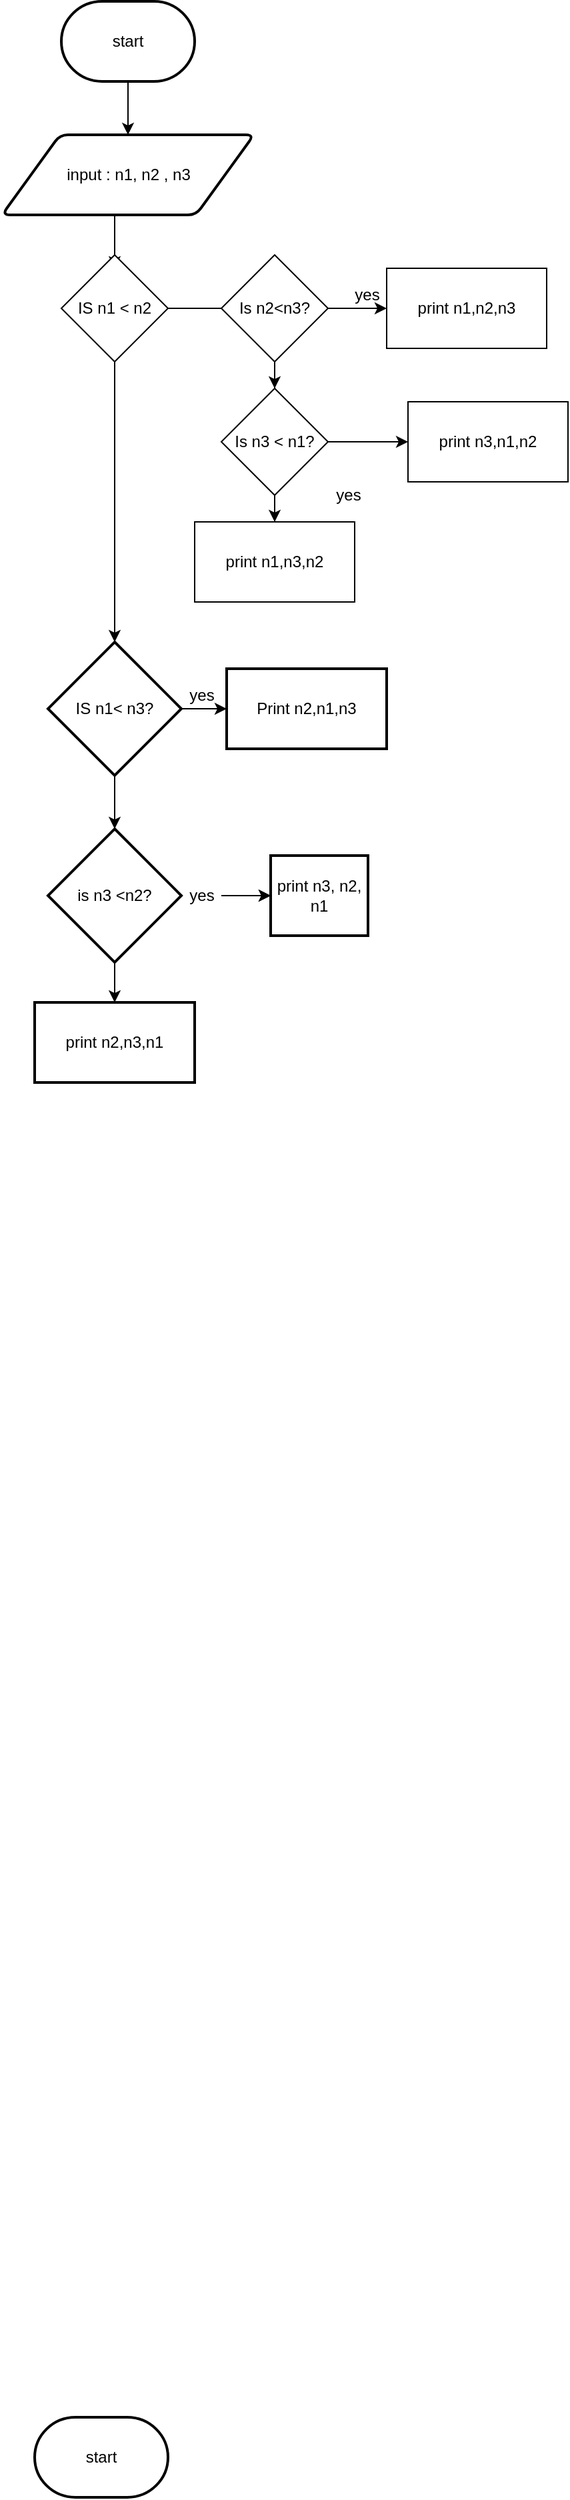 <mxfile version="16.6.1" type="github">
  <diagram id="C5RBs43oDa-KdzZeNtuy" name="Page-1">
    <mxGraphModel dx="1199" dy="1835" grid="1" gridSize="10" guides="1" tooltips="1" connect="1" arrows="1" fold="1" page="1" pageScale="1" pageWidth="827" pageHeight="1169" math="0" shadow="0">
      <root>
        <mxCell id="WIyWlLk6GJQsqaUBKTNV-0" />
        <mxCell id="WIyWlLk6GJQsqaUBKTNV-1" parent="WIyWlLk6GJQsqaUBKTNV-0" />
        <mxCell id="Huc7dHjKUmyZpLPleGzr-2" style="edgeStyle=orthogonalEdgeStyle;rounded=0;orthogonalLoop=1;jettySize=auto;html=1;exitX=0.5;exitY=1;exitDx=0;exitDy=0;exitPerimeter=0;" edge="1" parent="WIyWlLk6GJQsqaUBKTNV-1" source="Huc7dHjKUmyZpLPleGzr-0">
          <mxGeometry relative="1" as="geometry">
            <mxPoint x="220" y="100" as="targetPoint" />
          </mxGeometry>
        </mxCell>
        <mxCell id="Huc7dHjKUmyZpLPleGzr-0" value="start" style="strokeWidth=2;html=1;shape=mxgraph.flowchart.terminator;whiteSpace=wrap;" vertex="1" parent="WIyWlLk6GJQsqaUBKTNV-1">
          <mxGeometry x="170" width="100" height="60" as="geometry" />
        </mxCell>
        <mxCell id="Huc7dHjKUmyZpLPleGzr-4" value="input : n1, n2 , n3" style="shape=parallelogram;html=1;strokeWidth=2;perimeter=parallelogramPerimeter;whiteSpace=wrap;rounded=1;arcSize=12;size=0.23;" vertex="1" parent="WIyWlLk6GJQsqaUBKTNV-1">
          <mxGeometry x="125.5" y="100" width="189" height="60" as="geometry" />
        </mxCell>
        <mxCell id="Huc7dHjKUmyZpLPleGzr-6" value="" style="endArrow=classic;html=1;rounded=0;" edge="1" parent="WIyWlLk6GJQsqaUBKTNV-1">
          <mxGeometry width="50" height="50" relative="1" as="geometry">
            <mxPoint x="210" y="160" as="sourcePoint" />
            <mxPoint x="210" y="200" as="targetPoint" />
            <Array as="points" />
          </mxGeometry>
        </mxCell>
        <mxCell id="Huc7dHjKUmyZpLPleGzr-7" value="" style="endArrow=classic;html=1;rounded=0;exitX=0.5;exitY=1;exitDx=0;exitDy=0;entryX=0.5;entryY=0;entryDx=0;entryDy=0;entryPerimeter=0;" edge="1" parent="WIyWlLk6GJQsqaUBKTNV-1" target="Huc7dHjKUmyZpLPleGzr-41">
          <mxGeometry width="50" height="50" relative="1" as="geometry">
            <mxPoint x="210" y="260" as="sourcePoint" />
            <mxPoint x="210" y="620" as="targetPoint" />
          </mxGeometry>
        </mxCell>
        <mxCell id="Huc7dHjKUmyZpLPleGzr-27" value="" style="edgeStyle=orthogonalEdgeStyle;rounded=0;orthogonalLoop=1;jettySize=auto;html=1;" edge="1" parent="WIyWlLk6GJQsqaUBKTNV-1" source="Huc7dHjKUmyZpLPleGzr-25">
          <mxGeometry relative="1" as="geometry">
            <mxPoint x="310" y="230" as="targetPoint" />
          </mxGeometry>
        </mxCell>
        <mxCell id="Huc7dHjKUmyZpLPleGzr-25" value="IS n1 &amp;lt; n2" style="rhombus;whiteSpace=wrap;html=1;" vertex="1" parent="WIyWlLk6GJQsqaUBKTNV-1">
          <mxGeometry x="170" y="190" width="80" height="80" as="geometry" />
        </mxCell>
        <mxCell id="Huc7dHjKUmyZpLPleGzr-30" value="" style="edgeStyle=orthogonalEdgeStyle;rounded=0;orthogonalLoop=1;jettySize=auto;html=1;" edge="1" parent="WIyWlLk6GJQsqaUBKTNV-1" source="Huc7dHjKUmyZpLPleGzr-28" target="Huc7dHjKUmyZpLPleGzr-29">
          <mxGeometry relative="1" as="geometry" />
        </mxCell>
        <mxCell id="Huc7dHjKUmyZpLPleGzr-35" value="" style="edgeStyle=orthogonalEdgeStyle;rounded=0;orthogonalLoop=1;jettySize=auto;html=1;" edge="1" parent="WIyWlLk6GJQsqaUBKTNV-1" source="Huc7dHjKUmyZpLPleGzr-28" target="Huc7dHjKUmyZpLPleGzr-34">
          <mxGeometry relative="1" as="geometry" />
        </mxCell>
        <mxCell id="Huc7dHjKUmyZpLPleGzr-28" value="Is n2&amp;lt;n3?" style="rhombus;whiteSpace=wrap;html=1;" vertex="1" parent="WIyWlLk6GJQsqaUBKTNV-1">
          <mxGeometry x="290" y="190" width="80" height="80" as="geometry" />
        </mxCell>
        <mxCell id="Huc7dHjKUmyZpLPleGzr-29" value="print n1,n2,n3" style="whiteSpace=wrap;html=1;" vertex="1" parent="WIyWlLk6GJQsqaUBKTNV-1">
          <mxGeometry x="414" y="200" width="120" height="60" as="geometry" />
        </mxCell>
        <mxCell id="Huc7dHjKUmyZpLPleGzr-32" value="yes" style="text;html=1;align=center;verticalAlign=middle;resizable=0;points=[];autosize=1;strokeColor=none;fillColor=none;" vertex="1" parent="WIyWlLk6GJQsqaUBKTNV-1">
          <mxGeometry x="383.5" y="210" width="30" height="20" as="geometry" />
        </mxCell>
        <mxCell id="Huc7dHjKUmyZpLPleGzr-37" value="" style="edgeStyle=orthogonalEdgeStyle;rounded=0;orthogonalLoop=1;jettySize=auto;html=1;" edge="1" parent="WIyWlLk6GJQsqaUBKTNV-1" source="Huc7dHjKUmyZpLPleGzr-34" target="Huc7dHjKUmyZpLPleGzr-36">
          <mxGeometry relative="1" as="geometry" />
        </mxCell>
        <mxCell id="Huc7dHjKUmyZpLPleGzr-39" value="" style="edgeStyle=orthogonalEdgeStyle;rounded=0;orthogonalLoop=1;jettySize=auto;html=1;" edge="1" parent="WIyWlLk6GJQsqaUBKTNV-1" source="Huc7dHjKUmyZpLPleGzr-34" target="Huc7dHjKUmyZpLPleGzr-38">
          <mxGeometry relative="1" as="geometry" />
        </mxCell>
        <mxCell id="Huc7dHjKUmyZpLPleGzr-34" value="Is n3 &amp;lt; n1?" style="rhombus;whiteSpace=wrap;html=1;" vertex="1" parent="WIyWlLk6GJQsqaUBKTNV-1">
          <mxGeometry x="290" y="290" width="80" height="80" as="geometry" />
        </mxCell>
        <mxCell id="Huc7dHjKUmyZpLPleGzr-36" value="print n3,n1,n2" style="whiteSpace=wrap;html=1;" vertex="1" parent="WIyWlLk6GJQsqaUBKTNV-1">
          <mxGeometry x="430" y="300" width="120" height="60" as="geometry" />
        </mxCell>
        <mxCell id="Huc7dHjKUmyZpLPleGzr-38" value="print n1,n3,n2" style="whiteSpace=wrap;html=1;" vertex="1" parent="WIyWlLk6GJQsqaUBKTNV-1">
          <mxGeometry x="270" y="390" width="120" height="60" as="geometry" />
        </mxCell>
        <mxCell id="Huc7dHjKUmyZpLPleGzr-40" value="yes" style="text;html=1;align=center;verticalAlign=middle;resizable=0;points=[];autosize=1;strokeColor=none;fillColor=none;" vertex="1" parent="WIyWlLk6GJQsqaUBKTNV-1">
          <mxGeometry x="370" y="360" width="30" height="20" as="geometry" />
        </mxCell>
        <mxCell id="Huc7dHjKUmyZpLPleGzr-43" value="" style="edgeStyle=orthogonalEdgeStyle;rounded=0;orthogonalLoop=1;jettySize=auto;html=1;" edge="1" parent="WIyWlLk6GJQsqaUBKTNV-1" source="Huc7dHjKUmyZpLPleGzr-41" target="Huc7dHjKUmyZpLPleGzr-42">
          <mxGeometry relative="1" as="geometry" />
        </mxCell>
        <mxCell id="Huc7dHjKUmyZpLPleGzr-45" value="" style="edgeStyle=orthogonalEdgeStyle;rounded=0;orthogonalLoop=1;jettySize=auto;html=1;" edge="1" parent="WIyWlLk6GJQsqaUBKTNV-1" source="Huc7dHjKUmyZpLPleGzr-41" target="Huc7dHjKUmyZpLPleGzr-44">
          <mxGeometry relative="1" as="geometry" />
        </mxCell>
        <mxCell id="Huc7dHjKUmyZpLPleGzr-41" value="IS n1&amp;lt; n3?" style="strokeWidth=2;html=1;shape=mxgraph.flowchart.decision;whiteSpace=wrap;" vertex="1" parent="WIyWlLk6GJQsqaUBKTNV-1">
          <mxGeometry x="160" y="480.0" width="100" height="100" as="geometry" />
        </mxCell>
        <mxCell id="Huc7dHjKUmyZpLPleGzr-42" value="Print n2,n1,n3" style="whiteSpace=wrap;html=1;strokeWidth=2;" vertex="1" parent="WIyWlLk6GJQsqaUBKTNV-1">
          <mxGeometry x="294" y="500.0" width="120" height="60" as="geometry" />
        </mxCell>
        <mxCell id="Huc7dHjKUmyZpLPleGzr-47" value="" style="edgeStyle=orthogonalEdgeStyle;rounded=0;orthogonalLoop=1;jettySize=auto;html=1;startArrow=none;" edge="1" parent="WIyWlLk6GJQsqaUBKTNV-1" source="Huc7dHjKUmyZpLPleGzr-51" target="Huc7dHjKUmyZpLPleGzr-46">
          <mxGeometry relative="1" as="geometry" />
        </mxCell>
        <mxCell id="Huc7dHjKUmyZpLPleGzr-49" value="" style="edgeStyle=orthogonalEdgeStyle;rounded=0;orthogonalLoop=1;jettySize=auto;html=1;" edge="1" parent="WIyWlLk6GJQsqaUBKTNV-1" source="Huc7dHjKUmyZpLPleGzr-44" target="Huc7dHjKUmyZpLPleGzr-48">
          <mxGeometry relative="1" as="geometry" />
        </mxCell>
        <mxCell id="Huc7dHjKUmyZpLPleGzr-44" value="is n3 &amp;lt;n2?" style="strokeWidth=2;html=1;shape=mxgraph.flowchart.decision;whiteSpace=wrap;" vertex="1" parent="WIyWlLk6GJQsqaUBKTNV-1">
          <mxGeometry x="160" y="620.0" width="100" height="100" as="geometry" />
        </mxCell>
        <mxCell id="Huc7dHjKUmyZpLPleGzr-46" value="print n3, n2, n1" style="whiteSpace=wrap;html=1;strokeWidth=2;" vertex="1" parent="WIyWlLk6GJQsqaUBKTNV-1">
          <mxGeometry x="327" y="640" width="73" height="60" as="geometry" />
        </mxCell>
        <mxCell id="Huc7dHjKUmyZpLPleGzr-48" value="print n2,n3,n1" style="whiteSpace=wrap;html=1;strokeWidth=2;" vertex="1" parent="WIyWlLk6GJQsqaUBKTNV-1">
          <mxGeometry x="150" y="750.0" width="120" height="60" as="geometry" />
        </mxCell>
        <mxCell id="Huc7dHjKUmyZpLPleGzr-50" value="yes" style="text;html=1;align=center;verticalAlign=middle;resizable=0;points=[];autosize=1;strokeColor=none;fillColor=none;" vertex="1" parent="WIyWlLk6GJQsqaUBKTNV-1">
          <mxGeometry x="260" y="510" width="30" height="20" as="geometry" />
        </mxCell>
        <mxCell id="Huc7dHjKUmyZpLPleGzr-52" value="start" style="strokeWidth=2;html=1;shape=mxgraph.flowchart.terminator;whiteSpace=wrap;" vertex="1" parent="WIyWlLk6GJQsqaUBKTNV-1">
          <mxGeometry x="150" y="1810" width="100" height="60" as="geometry" />
        </mxCell>
        <mxCell id="Huc7dHjKUmyZpLPleGzr-54" value="" style="edgeStyle=orthogonalEdgeStyle;rounded=0;orthogonalLoop=1;jettySize=auto;html=1;" edge="1" parent="WIyWlLk6GJQsqaUBKTNV-1" source="Huc7dHjKUmyZpLPleGzr-51" target="Huc7dHjKUmyZpLPleGzr-46">
          <mxGeometry relative="1" as="geometry" />
        </mxCell>
        <mxCell id="Huc7dHjKUmyZpLPleGzr-51" value="yes" style="text;html=1;align=center;verticalAlign=middle;resizable=0;points=[];autosize=1;strokeColor=none;fillColor=none;" vertex="1" parent="WIyWlLk6GJQsqaUBKTNV-1">
          <mxGeometry x="260" y="660" width="30" height="20" as="geometry" />
        </mxCell>
      </root>
    </mxGraphModel>
  </diagram>
</mxfile>

